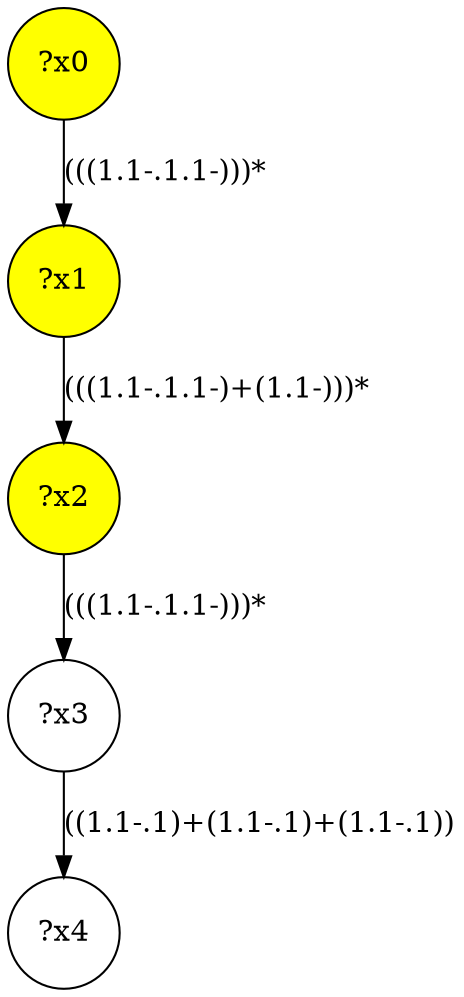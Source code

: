 digraph g {
	x1 [fillcolor="yellow", style="filled," shape=circle, label="?x1"];
	x2 [fillcolor="yellow", style="filled," shape=circle, label="?x2"];
	x0 [fillcolor="yellow", style="filled," shape=circle, label="?x0"];
	x0 -> x1 [label="(((1.1-.1.1-)))*"];
	x1 -> x2 [label="(((1.1-.1.1-)+(1.1-)))*"];
	x3 [shape=circle, label="?x3"];
	x2 -> x3 [label="(((1.1-.1.1-)))*"];
	x4 [shape=circle, label="?x4"];
	x3 -> x4 [label="((1.1-.1)+(1.1-.1)+(1.1-.1))"];
}
